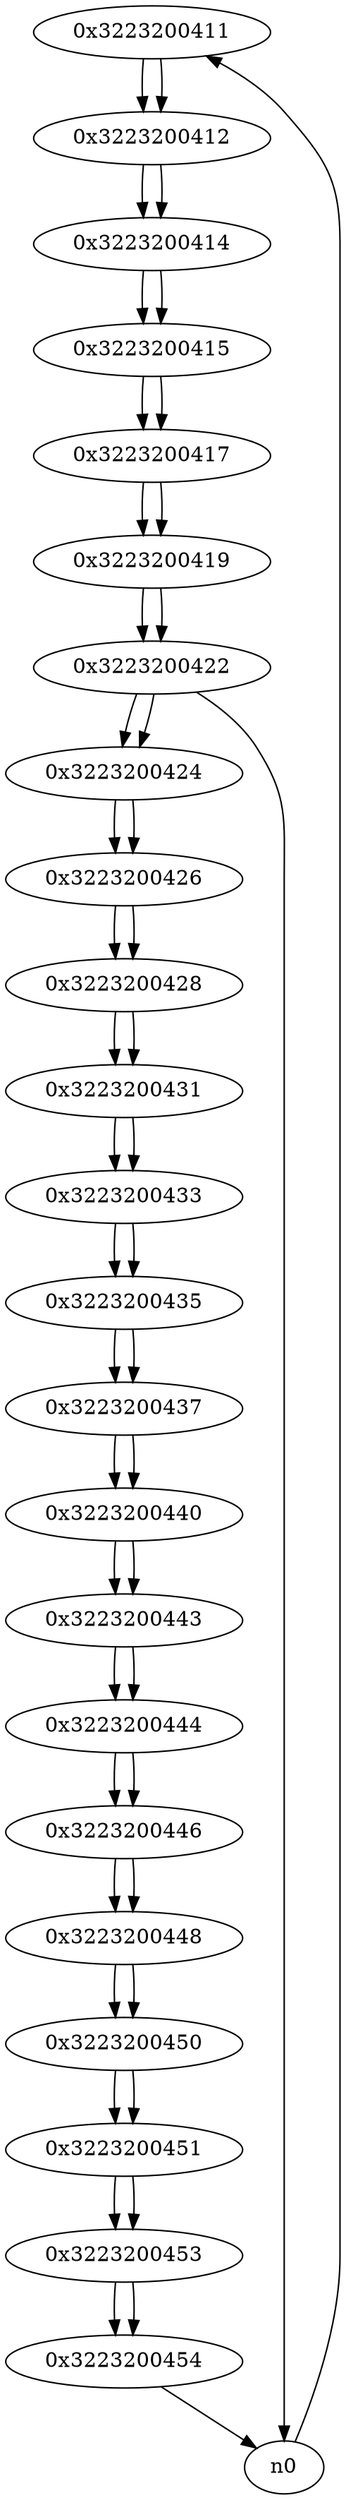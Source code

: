 digraph G{
/* nodes */
  n1 [label="0x3223200411"]
  n2 [label="0x3223200412"]
  n3 [label="0x3223200414"]
  n4 [label="0x3223200415"]
  n5 [label="0x3223200417"]
  n6 [label="0x3223200419"]
  n7 [label="0x3223200422"]
  n8 [label="0x3223200424"]
  n9 [label="0x3223200426"]
  n10 [label="0x3223200428"]
  n11 [label="0x3223200431"]
  n12 [label="0x3223200433"]
  n13 [label="0x3223200435"]
  n14 [label="0x3223200437"]
  n15 [label="0x3223200440"]
  n16 [label="0x3223200443"]
  n17 [label="0x3223200444"]
  n18 [label="0x3223200446"]
  n19 [label="0x3223200448"]
  n20 [label="0x3223200450"]
  n21 [label="0x3223200451"]
  n22 [label="0x3223200453"]
  n23 [label="0x3223200454"]
/* edges */
n1 -> n2;
n0 -> n1;
n2 -> n3;
n1 -> n2;
n3 -> n4;
n2 -> n3;
n4 -> n5;
n3 -> n4;
n5 -> n6;
n4 -> n5;
n6 -> n7;
n5 -> n6;
n7 -> n8;
n7 -> n0;
n6 -> n7;
n8 -> n9;
n7 -> n8;
n9 -> n10;
n8 -> n9;
n10 -> n11;
n9 -> n10;
n11 -> n12;
n10 -> n11;
n12 -> n13;
n11 -> n12;
n13 -> n14;
n12 -> n13;
n14 -> n15;
n13 -> n14;
n15 -> n16;
n14 -> n15;
n16 -> n17;
n15 -> n16;
n17 -> n18;
n16 -> n17;
n18 -> n19;
n17 -> n18;
n19 -> n20;
n18 -> n19;
n20 -> n21;
n19 -> n20;
n21 -> n22;
n20 -> n21;
n22 -> n23;
n21 -> n22;
n23 -> n0;
n22 -> n23;
}

